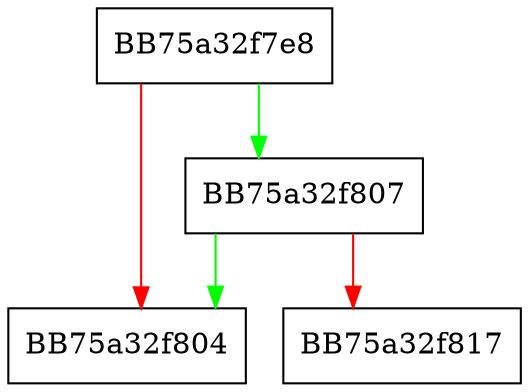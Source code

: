 digraph in_loop {
  node [shape="box"];
  graph [splines=ortho];
  BB75a32f7e8 -> BB75a32f807 [color="green"];
  BB75a32f7e8 -> BB75a32f804 [color="red"];
  BB75a32f807 -> BB75a32f804 [color="green"];
  BB75a32f807 -> BB75a32f817 [color="red"];
}